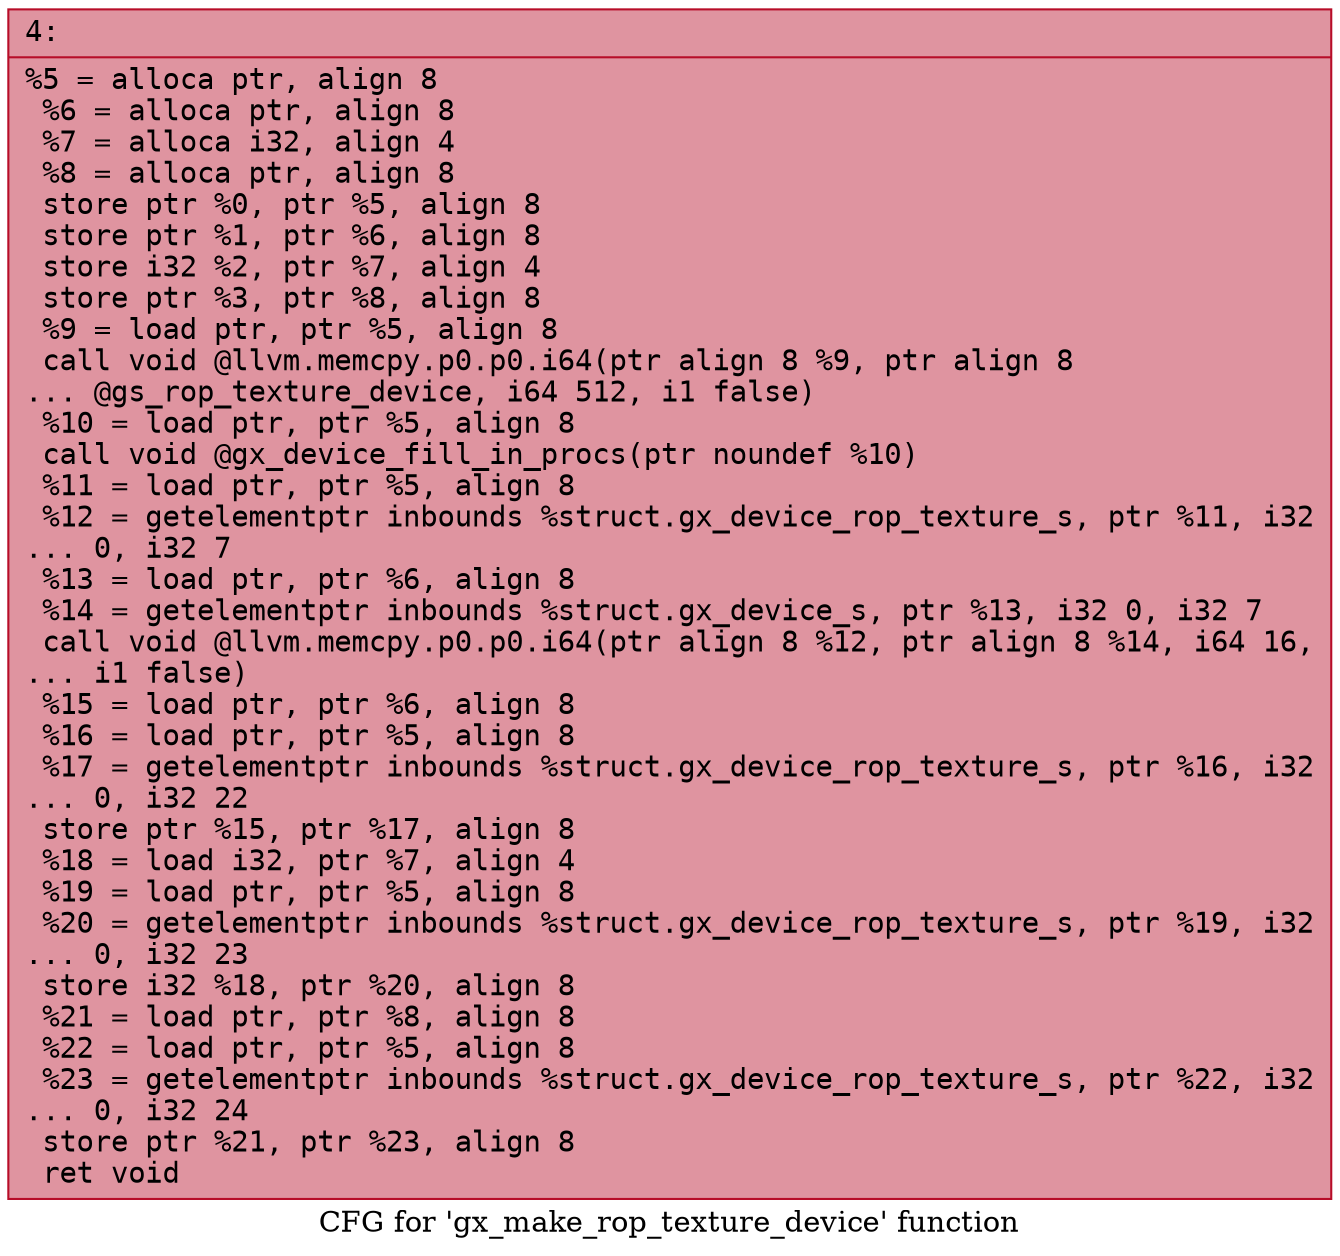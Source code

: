 digraph "CFG for 'gx_make_rop_texture_device' function" {
	label="CFG for 'gx_make_rop_texture_device' function";

	Node0x600001f04dc0 [shape=record,color="#b70d28ff", style=filled, fillcolor="#b70d2870" fontname="Courier",label="{4:\l|  %5 = alloca ptr, align 8\l  %6 = alloca ptr, align 8\l  %7 = alloca i32, align 4\l  %8 = alloca ptr, align 8\l  store ptr %0, ptr %5, align 8\l  store ptr %1, ptr %6, align 8\l  store i32 %2, ptr %7, align 4\l  store ptr %3, ptr %8, align 8\l  %9 = load ptr, ptr %5, align 8\l  call void @llvm.memcpy.p0.p0.i64(ptr align 8 %9, ptr align 8\l... @gs_rop_texture_device, i64 512, i1 false)\l  %10 = load ptr, ptr %5, align 8\l  call void @gx_device_fill_in_procs(ptr noundef %10)\l  %11 = load ptr, ptr %5, align 8\l  %12 = getelementptr inbounds %struct.gx_device_rop_texture_s, ptr %11, i32\l... 0, i32 7\l  %13 = load ptr, ptr %6, align 8\l  %14 = getelementptr inbounds %struct.gx_device_s, ptr %13, i32 0, i32 7\l  call void @llvm.memcpy.p0.p0.i64(ptr align 8 %12, ptr align 8 %14, i64 16,\l... i1 false)\l  %15 = load ptr, ptr %6, align 8\l  %16 = load ptr, ptr %5, align 8\l  %17 = getelementptr inbounds %struct.gx_device_rop_texture_s, ptr %16, i32\l... 0, i32 22\l  store ptr %15, ptr %17, align 8\l  %18 = load i32, ptr %7, align 4\l  %19 = load ptr, ptr %5, align 8\l  %20 = getelementptr inbounds %struct.gx_device_rop_texture_s, ptr %19, i32\l... 0, i32 23\l  store i32 %18, ptr %20, align 8\l  %21 = load ptr, ptr %8, align 8\l  %22 = load ptr, ptr %5, align 8\l  %23 = getelementptr inbounds %struct.gx_device_rop_texture_s, ptr %22, i32\l... 0, i32 24\l  store ptr %21, ptr %23, align 8\l  ret void\l}"];
}
